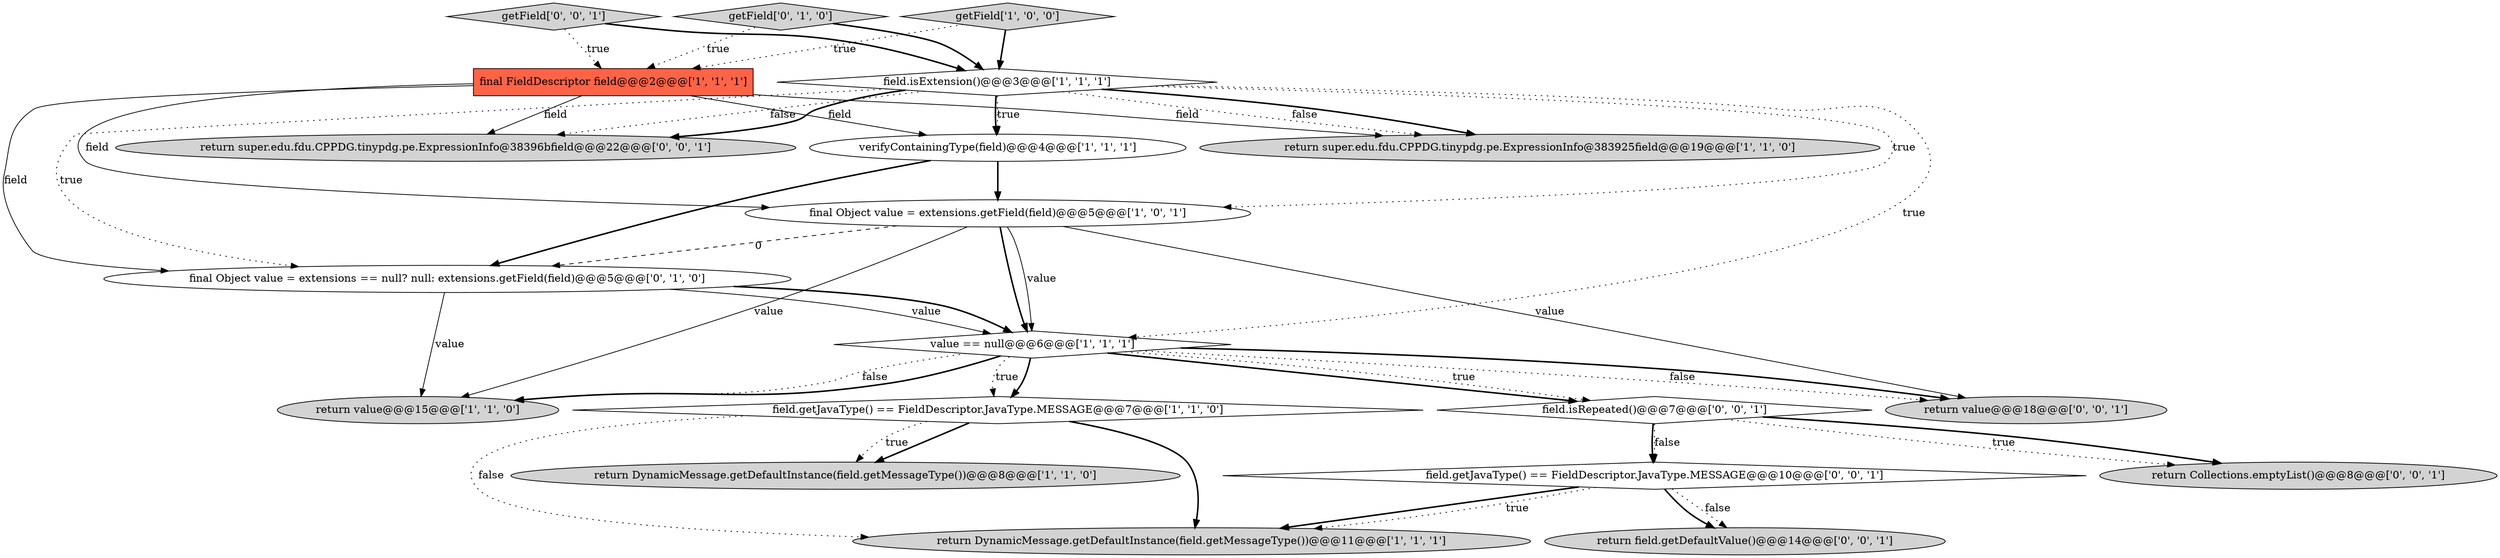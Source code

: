 digraph {
10 [style = filled, label = "value == null@@@6@@@['1', '1', '1']", fillcolor = white, shape = diamond image = "AAA0AAABBB1BBB"];
3 [style = filled, label = "verifyContainingType(field)@@@4@@@['1', '1', '1']", fillcolor = white, shape = ellipse image = "AAA0AAABBB1BBB"];
5 [style = filled, label = "final Object value = extensions.getField(field)@@@5@@@['1', '0', '1']", fillcolor = white, shape = ellipse image = "AAA0AAABBB1BBB"];
6 [style = filled, label = "field.getJavaType() == FieldDescriptor.JavaType.MESSAGE@@@7@@@['1', '1', '0']", fillcolor = white, shape = diamond image = "AAA0AAABBB1BBB"];
9 [style = filled, label = "final FieldDescriptor field@@@2@@@['1', '1', '1']", fillcolor = tomato, shape = box image = "AAA0AAABBB1BBB"];
11 [style = filled, label = "getField['0', '1', '0']", fillcolor = lightgray, shape = diamond image = "AAA0AAABBB2BBB"];
13 [style = filled, label = "return field.getDefaultValue()@@@14@@@['0', '0', '1']", fillcolor = lightgray, shape = ellipse image = "AAA0AAABBB3BBB"];
15 [style = filled, label = "return value@@@18@@@['0', '0', '1']", fillcolor = lightgray, shape = ellipse image = "AAA0AAABBB3BBB"];
7 [style = filled, label = "return DynamicMessage.getDefaultInstance(field.getMessageType())@@@11@@@['1', '1', '1']", fillcolor = lightgray, shape = ellipse image = "AAA0AAABBB1BBB"];
16 [style = filled, label = "field.isRepeated()@@@7@@@['0', '0', '1']", fillcolor = white, shape = diamond image = "AAA0AAABBB3BBB"];
4 [style = filled, label = "getField['1', '0', '0']", fillcolor = lightgray, shape = diamond image = "AAA0AAABBB1BBB"];
17 [style = filled, label = "getField['0', '0', '1']", fillcolor = lightgray, shape = diamond image = "AAA0AAABBB3BBB"];
8 [style = filled, label = "return super.edu.fdu.CPPDG.tinypdg.pe.ExpressionInfo@383925field@@@19@@@['1', '1', '0']", fillcolor = lightgray, shape = ellipse image = "AAA0AAABBB1BBB"];
19 [style = filled, label = "return super.edu.fdu.CPPDG.tinypdg.pe.ExpressionInfo@38396bfield@@@22@@@['0', '0', '1']", fillcolor = lightgray, shape = ellipse image = "AAA0AAABBB3BBB"];
14 [style = filled, label = "field.getJavaType() == FieldDescriptor.JavaType.MESSAGE@@@10@@@['0', '0', '1']", fillcolor = white, shape = diamond image = "AAA0AAABBB3BBB"];
2 [style = filled, label = "field.isExtension()@@@3@@@['1', '1', '1']", fillcolor = white, shape = diamond image = "AAA0AAABBB1BBB"];
0 [style = filled, label = "return DynamicMessage.getDefaultInstance(field.getMessageType())@@@8@@@['1', '1', '0']", fillcolor = lightgray, shape = ellipse image = "AAA0AAABBB1BBB"];
12 [style = filled, label = "final Object value = extensions == null? null: extensions.getField(field)@@@5@@@['0', '1', '0']", fillcolor = white, shape = ellipse image = "AAA1AAABBB2BBB"];
1 [style = filled, label = "return value@@@15@@@['1', '1', '0']", fillcolor = lightgray, shape = ellipse image = "AAA0AAABBB1BBB"];
18 [style = filled, label = "return Collections.emptyList()@@@8@@@['0', '0', '1']", fillcolor = lightgray, shape = ellipse image = "AAA0AAABBB3BBB"];
10->16 [style = bold, label=""];
11->9 [style = dotted, label="true"];
5->15 [style = solid, label="value"];
14->7 [style = bold, label=""];
2->3 [style = dotted, label="true"];
10->6 [style = bold, label=""];
2->19 [style = dotted, label="false"];
16->14 [style = dotted, label="false"];
16->18 [style = bold, label=""];
9->19 [style = solid, label="field"];
6->0 [style = bold, label=""];
16->18 [style = dotted, label="true"];
2->5 [style = dotted, label="true"];
14->13 [style = bold, label=""];
12->10 [style = solid, label="value"];
2->8 [style = dotted, label="false"];
14->7 [style = dotted, label="true"];
5->10 [style = bold, label=""];
6->7 [style = dotted, label="false"];
3->5 [style = bold, label=""];
11->2 [style = bold, label=""];
2->10 [style = dotted, label="true"];
17->9 [style = dotted, label="true"];
10->16 [style = dotted, label="true"];
2->3 [style = bold, label=""];
6->0 [style = dotted, label="true"];
2->8 [style = bold, label=""];
4->2 [style = bold, label=""];
12->1 [style = solid, label="value"];
10->1 [style = bold, label=""];
12->10 [style = bold, label=""];
2->19 [style = bold, label=""];
9->12 [style = solid, label="field"];
5->1 [style = solid, label="value"];
3->12 [style = bold, label=""];
9->8 [style = solid, label="field"];
5->10 [style = solid, label="value"];
16->14 [style = bold, label=""];
9->5 [style = solid, label="field"];
5->12 [style = dashed, label="0"];
2->12 [style = dotted, label="true"];
10->1 [style = dotted, label="false"];
10->6 [style = dotted, label="true"];
4->9 [style = dotted, label="true"];
10->15 [style = dotted, label="false"];
10->15 [style = bold, label=""];
9->3 [style = solid, label="field"];
6->7 [style = bold, label=""];
14->13 [style = dotted, label="false"];
17->2 [style = bold, label=""];
}
